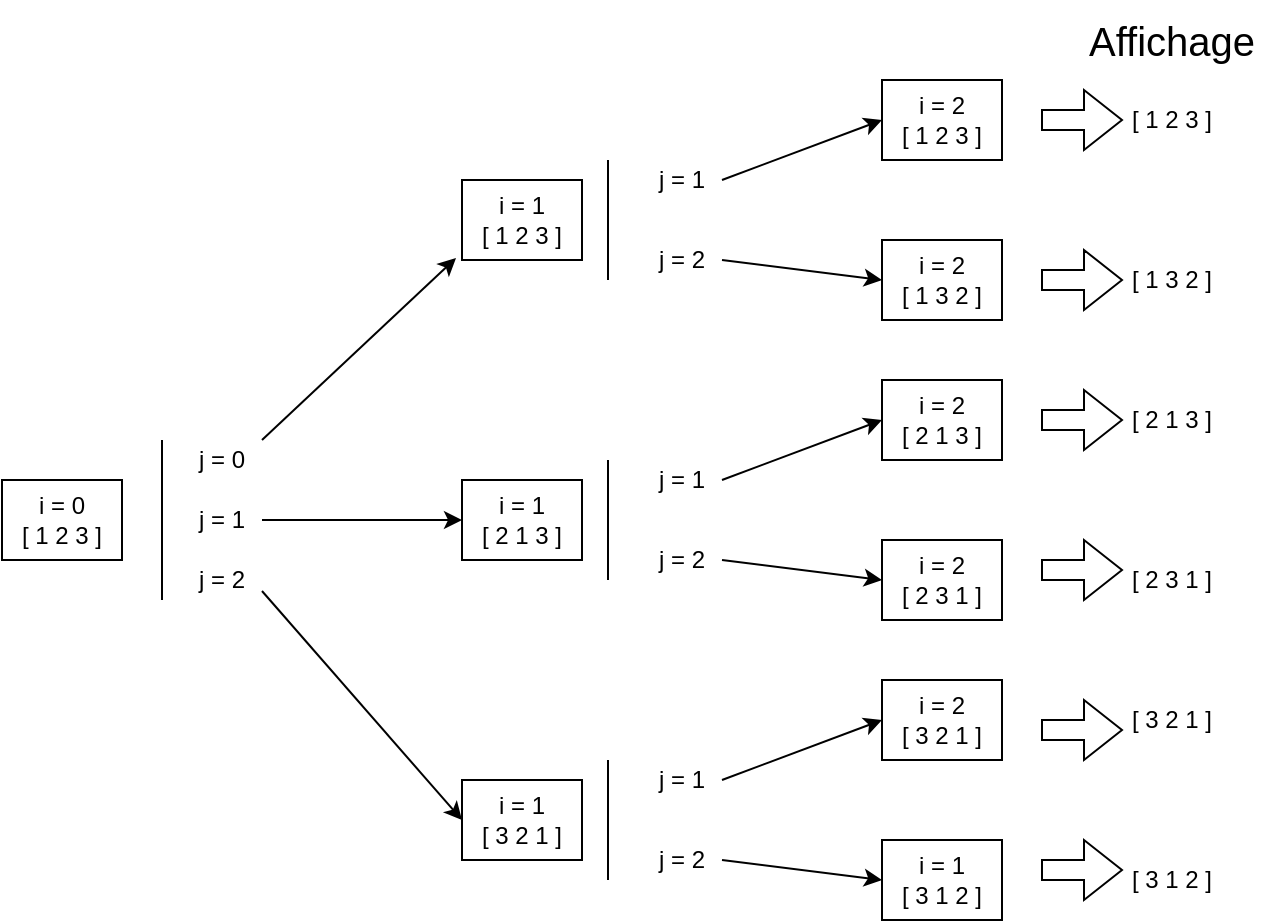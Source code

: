 <mxfile version="10.5.9" type="device"><diagram id="QmDXMV3yetcPnCxBYLZM" name="Page-1"><mxGraphModel dx="1074" dy="591" grid="1" gridSize="10" guides="1" tooltips="1" connect="1" arrows="1" fold="1" page="1" pageScale="1" pageWidth="827" pageHeight="1169" math="0" shadow="0"><root><mxCell id="0"/><mxCell id="1" parent="0"/><mxCell id="A3drYRCHj01lkz_lUEL2-3" value="&lt;div&gt;i = 0&lt;/div&gt;&lt;div&gt;[ 1 2 3 ]&lt;br&gt;&lt;/div&gt;" style="rounded=0;whiteSpace=wrap;html=1;" vertex="1" parent="1"><mxGeometry x="110" y="250" width="60" height="40" as="geometry"/></mxCell><mxCell id="A3drYRCHj01lkz_lUEL2-4" value="&lt;div&gt;i = 1&lt;br&gt;&lt;/div&gt;&lt;div&gt;[ 1 2 3 ]&lt;br&gt;&lt;/div&gt;" style="rounded=0;whiteSpace=wrap;html=1;" vertex="1" parent="1"><mxGeometry x="340" y="100" width="60" height="40" as="geometry"/></mxCell><mxCell id="A3drYRCHj01lkz_lUEL2-5" value="" style="endArrow=none;html=1;" edge="1" parent="1"><mxGeometry width="50" height="50" relative="1" as="geometry"><mxPoint x="190" y="310" as="sourcePoint"/><mxPoint x="190" y="230" as="targetPoint"/></mxGeometry></mxCell><mxCell id="A3drYRCHj01lkz_lUEL2-6" value="j = 0" style="text;html=1;strokeColor=none;fillColor=none;align=center;verticalAlign=middle;whiteSpace=wrap;rounded=0;" vertex="1" parent="1"><mxGeometry x="200" y="230" width="40" height="20" as="geometry"/></mxCell><mxCell id="A3drYRCHj01lkz_lUEL2-7" value="j = 1" style="text;html=1;strokeColor=none;fillColor=none;align=center;verticalAlign=middle;whiteSpace=wrap;rounded=0;" vertex="1" parent="1"><mxGeometry x="200" y="260" width="40" height="20" as="geometry"/></mxCell><mxCell id="A3drYRCHj01lkz_lUEL2-8" value="&lt;div&gt;j = 2&lt;/div&gt;" style="text;html=1;strokeColor=none;fillColor=none;align=center;verticalAlign=middle;whiteSpace=wrap;rounded=0;" vertex="1" parent="1"><mxGeometry x="200" y="290" width="40" height="20" as="geometry"/></mxCell><mxCell id="A3drYRCHj01lkz_lUEL2-9" value="&lt;div&gt;i = 1&lt;br&gt;&lt;/div&gt;&lt;div&gt;[ 2 1 3 ]&lt;br&gt;&lt;/div&gt;" style="rounded=0;whiteSpace=wrap;html=1;" vertex="1" parent="1"><mxGeometry x="340" y="250" width="60" height="40" as="geometry"/></mxCell><mxCell id="A3drYRCHj01lkz_lUEL2-10" value="&lt;div&gt;i = 1&lt;br&gt;&lt;/div&gt;&lt;div&gt;[ 3 2 1 ]&lt;br&gt;&lt;/div&gt;" style="rounded=0;whiteSpace=wrap;html=1;" vertex="1" parent="1"><mxGeometry x="340" y="400" width="60" height="40" as="geometry"/></mxCell><mxCell id="A3drYRCHj01lkz_lUEL2-11" value="" style="endArrow=none;html=1;" edge="1" parent="1"><mxGeometry width="50" height="50" relative="1" as="geometry"><mxPoint x="413" y="150" as="sourcePoint"/><mxPoint x="413" y="90" as="targetPoint"/></mxGeometry></mxCell><mxCell id="A3drYRCHj01lkz_lUEL2-12" value="j = 1" style="text;html=1;strokeColor=none;fillColor=none;align=center;verticalAlign=middle;whiteSpace=wrap;rounded=0;" vertex="1" parent="1"><mxGeometry x="430" y="90" width="40" height="20" as="geometry"/></mxCell><mxCell id="A3drYRCHj01lkz_lUEL2-13" value="j = 2" style="text;html=1;strokeColor=none;fillColor=none;align=center;verticalAlign=middle;whiteSpace=wrap;rounded=0;" vertex="1" parent="1"><mxGeometry x="430" y="130" width="40" height="20" as="geometry"/></mxCell><mxCell id="A3drYRCHj01lkz_lUEL2-14" value="" style="endArrow=none;html=1;" edge="1" parent="1"><mxGeometry width="50" height="50" relative="1" as="geometry"><mxPoint x="413" y="300" as="sourcePoint"/><mxPoint x="413" y="240" as="targetPoint"/></mxGeometry></mxCell><mxCell id="A3drYRCHj01lkz_lUEL2-15" value="j = 1" style="text;html=1;strokeColor=none;fillColor=none;align=center;verticalAlign=middle;whiteSpace=wrap;rounded=0;" vertex="1" parent="1"><mxGeometry x="430" y="240" width="40" height="20" as="geometry"/></mxCell><mxCell id="A3drYRCHj01lkz_lUEL2-16" value="j = 2" style="text;html=1;strokeColor=none;fillColor=none;align=center;verticalAlign=middle;whiteSpace=wrap;rounded=0;" vertex="1" parent="1"><mxGeometry x="430" y="280" width="40" height="20" as="geometry"/></mxCell><mxCell id="A3drYRCHj01lkz_lUEL2-17" value="" style="endArrow=none;html=1;" edge="1" parent="1"><mxGeometry width="50" height="50" relative="1" as="geometry"><mxPoint x="413" y="450" as="sourcePoint"/><mxPoint x="413" y="390" as="targetPoint"/></mxGeometry></mxCell><mxCell id="A3drYRCHj01lkz_lUEL2-18" value="j = 1" style="text;html=1;strokeColor=none;fillColor=none;align=center;verticalAlign=middle;whiteSpace=wrap;rounded=0;" vertex="1" parent="1"><mxGeometry x="430" y="390" width="40" height="20" as="geometry"/></mxCell><mxCell id="A3drYRCHj01lkz_lUEL2-19" value="j = 2" style="text;html=1;strokeColor=none;fillColor=none;align=center;verticalAlign=middle;whiteSpace=wrap;rounded=0;" vertex="1" parent="1"><mxGeometry x="430" y="430" width="40" height="20" as="geometry"/></mxCell><mxCell id="A3drYRCHj01lkz_lUEL2-20" value="&lt;div&gt;i = 2&lt;br&gt;&lt;/div&gt;&lt;div&gt;[ 1 2 3 ]&lt;br&gt;&lt;/div&gt;" style="rounded=0;whiteSpace=wrap;html=1;" vertex="1" parent="1"><mxGeometry x="550" y="50" width="60" height="40" as="geometry"/></mxCell><mxCell id="A3drYRCHj01lkz_lUEL2-21" value="&lt;div&gt;i = 2&lt;br&gt;&lt;/div&gt;&lt;div&gt;[ 1 3 2 ]&lt;br&gt;&lt;/div&gt;" style="rounded=0;whiteSpace=wrap;html=1;" vertex="1" parent="1"><mxGeometry x="550" y="130" width="60" height="40" as="geometry"/></mxCell><mxCell id="A3drYRCHj01lkz_lUEL2-22" value="" style="endArrow=classic;html=1;entryX=-0.05;entryY=0.975;entryDx=0;entryDy=0;entryPerimeter=0;" edge="1" parent="1" target="A3drYRCHj01lkz_lUEL2-4"><mxGeometry width="50" height="50" relative="1" as="geometry"><mxPoint x="240" y="230" as="sourcePoint"/><mxPoint x="290" y="180" as="targetPoint"/></mxGeometry></mxCell><mxCell id="A3drYRCHj01lkz_lUEL2-24" value="" style="endArrow=classic;html=1;entryX=0;entryY=0.5;entryDx=0;entryDy=0;" edge="1" parent="1" target="A3drYRCHj01lkz_lUEL2-9"><mxGeometry width="50" height="50" relative="1" as="geometry"><mxPoint x="240" y="270" as="sourcePoint"/><mxPoint x="340" y="184.5" as="targetPoint"/></mxGeometry></mxCell><mxCell id="A3drYRCHj01lkz_lUEL2-25" value="" style="endArrow=classic;html=1;entryX=0;entryY=0.5;entryDx=0;entryDy=0;" edge="1" parent="1" target="A3drYRCHj01lkz_lUEL2-10"><mxGeometry width="50" height="50" relative="1" as="geometry"><mxPoint x="240" y="305.5" as="sourcePoint"/><mxPoint x="337" y="214.5" as="targetPoint"/></mxGeometry></mxCell><mxCell id="A3drYRCHj01lkz_lUEL2-26" value="" style="endArrow=classic;html=1;entryX=0;entryY=0.5;entryDx=0;entryDy=0;exitX=1;exitY=0.5;exitDx=0;exitDy=0;" edge="1" parent="1" source="A3drYRCHj01lkz_lUEL2-12" target="A3drYRCHj01lkz_lUEL2-20"><mxGeometry width="50" height="50" relative="1" as="geometry"><mxPoint x="250" y="240" as="sourcePoint"/><mxPoint x="347" y="149" as="targetPoint"/></mxGeometry></mxCell><mxCell id="A3drYRCHj01lkz_lUEL2-27" value="" style="endArrow=classic;html=1;entryX=0;entryY=0.5;entryDx=0;entryDy=0;exitX=1;exitY=0.5;exitDx=0;exitDy=0;" edge="1" parent="1" source="A3drYRCHj01lkz_lUEL2-13" target="A3drYRCHj01lkz_lUEL2-21"><mxGeometry width="50" height="50" relative="1" as="geometry"><mxPoint x="480" y="110" as="sourcePoint"/><mxPoint x="560" y="80" as="targetPoint"/></mxGeometry></mxCell><mxCell id="A3drYRCHj01lkz_lUEL2-28" value="&lt;div&gt;i = 2&lt;br&gt;&lt;/div&gt;&lt;div&gt;[ 2 1 3 ]&lt;br&gt;&lt;/div&gt;" style="rounded=0;whiteSpace=wrap;html=1;" vertex="1" parent="1"><mxGeometry x="550" y="200" width="60" height="40" as="geometry"/></mxCell><mxCell id="A3drYRCHj01lkz_lUEL2-29" value="&lt;div&gt;i = 2&lt;br&gt;&lt;/div&gt;&lt;div&gt;[ 2 3 1 ]&lt;br&gt;&lt;/div&gt;" style="rounded=0;whiteSpace=wrap;html=1;" vertex="1" parent="1"><mxGeometry x="550" y="280" width="60" height="40" as="geometry"/></mxCell><mxCell id="A3drYRCHj01lkz_lUEL2-30" value="" style="endArrow=classic;html=1;entryX=0;entryY=0.5;entryDx=0;entryDy=0;exitX=1;exitY=0.5;exitDx=0;exitDy=0;" edge="1" parent="1" target="A3drYRCHj01lkz_lUEL2-28"><mxGeometry width="50" height="50" relative="1" as="geometry"><mxPoint x="470" y="250" as="sourcePoint"/><mxPoint x="347" y="299" as="targetPoint"/></mxGeometry></mxCell><mxCell id="A3drYRCHj01lkz_lUEL2-31" value="" style="endArrow=classic;html=1;entryX=0;entryY=0.5;entryDx=0;entryDy=0;exitX=1;exitY=0.5;exitDx=0;exitDy=0;" edge="1" parent="1" target="A3drYRCHj01lkz_lUEL2-29"><mxGeometry width="50" height="50" relative="1" as="geometry"><mxPoint x="470" y="290" as="sourcePoint"/><mxPoint x="560" y="230" as="targetPoint"/></mxGeometry></mxCell><mxCell id="A3drYRCHj01lkz_lUEL2-32" value="&lt;div&gt;i = 2&lt;br&gt;&lt;/div&gt;&lt;div&gt;[ 3 2 1 ]&lt;br&gt;&lt;/div&gt;" style="rounded=0;whiteSpace=wrap;html=1;" vertex="1" parent="1"><mxGeometry x="550" y="350" width="60" height="40" as="geometry"/></mxCell><mxCell id="A3drYRCHj01lkz_lUEL2-33" value="&lt;div&gt;i = 1&lt;br&gt;&lt;/div&gt;&lt;div&gt;[ 3 1 2 ]&lt;br&gt;&lt;/div&gt;" style="rounded=0;whiteSpace=wrap;html=1;" vertex="1" parent="1"><mxGeometry x="550" y="430" width="60" height="40" as="geometry"/></mxCell><mxCell id="A3drYRCHj01lkz_lUEL2-34" value="" style="endArrow=classic;html=1;entryX=0;entryY=0.5;entryDx=0;entryDy=0;exitX=1;exitY=0.5;exitDx=0;exitDy=0;" edge="1" parent="1" target="A3drYRCHj01lkz_lUEL2-32"><mxGeometry width="50" height="50" relative="1" as="geometry"><mxPoint x="470" y="400" as="sourcePoint"/><mxPoint x="347" y="449" as="targetPoint"/></mxGeometry></mxCell><mxCell id="A3drYRCHj01lkz_lUEL2-35" value="" style="endArrow=classic;html=1;entryX=0;entryY=0.5;entryDx=0;entryDy=0;exitX=1;exitY=0.5;exitDx=0;exitDy=0;" edge="1" parent="1" target="A3drYRCHj01lkz_lUEL2-33"><mxGeometry width="50" height="50" relative="1" as="geometry"><mxPoint x="470" y="440" as="sourcePoint"/><mxPoint x="560" y="380" as="targetPoint"/></mxGeometry></mxCell><mxCell id="A3drYRCHj01lkz_lUEL2-37" value="[ 1 2 3 ]" style="text;html=1;strokeColor=none;fillColor=none;align=center;verticalAlign=middle;whiteSpace=wrap;rounded=0;" vertex="1" parent="1"><mxGeometry x="670" y="60" width="50" height="20" as="geometry"/></mxCell><mxCell id="A3drYRCHj01lkz_lUEL2-39" value="[ 1 3 2 ]" style="text;html=1;strokeColor=none;fillColor=none;align=center;verticalAlign=middle;whiteSpace=wrap;rounded=0;" vertex="1" parent="1"><mxGeometry x="670" y="140" width="50" height="20" as="geometry"/></mxCell><mxCell id="A3drYRCHj01lkz_lUEL2-40" value="[ 2 1 3 ]" style="text;html=1;strokeColor=none;fillColor=none;align=center;verticalAlign=middle;whiteSpace=wrap;rounded=0;" vertex="1" parent="1"><mxGeometry x="670" y="210" width="50" height="20" as="geometry"/></mxCell><mxCell id="A3drYRCHj01lkz_lUEL2-41" value="[ 2 3 1 ]" style="text;html=1;strokeColor=none;fillColor=none;align=center;verticalAlign=middle;whiteSpace=wrap;rounded=0;" vertex="1" parent="1"><mxGeometry x="670" y="290" width="50" height="20" as="geometry"/></mxCell><mxCell id="A3drYRCHj01lkz_lUEL2-42" value="[ 3 2 1 ]" style="text;html=1;strokeColor=none;fillColor=none;align=center;verticalAlign=middle;whiteSpace=wrap;rounded=0;" vertex="1" parent="1"><mxGeometry x="670" y="360" width="50" height="20" as="geometry"/></mxCell><mxCell id="A3drYRCHj01lkz_lUEL2-43" value="[ 3 1 2 ]" style="text;html=1;strokeColor=none;fillColor=none;align=center;verticalAlign=middle;whiteSpace=wrap;rounded=0;" vertex="1" parent="1"><mxGeometry x="670" y="440" width="50" height="20" as="geometry"/></mxCell><mxCell id="A3drYRCHj01lkz_lUEL2-45" value="" style="html=1;shadow=0;dashed=0;align=center;verticalAlign=middle;shape=mxgraph.arrows2.arrow;dy=0.67;dx=19;notch=0;" vertex="1" parent="1"><mxGeometry x="630" y="55" width="40" height="30" as="geometry"/></mxCell><mxCell id="A3drYRCHj01lkz_lUEL2-46" value="" style="html=1;shadow=0;dashed=0;align=center;verticalAlign=middle;shape=mxgraph.arrows2.arrow;dy=0.67;dx=19;notch=0;" vertex="1" parent="1"><mxGeometry x="630" y="135" width="40" height="30" as="geometry"/></mxCell><mxCell id="A3drYRCHj01lkz_lUEL2-47" value="" style="html=1;shadow=0;dashed=0;align=center;verticalAlign=middle;shape=mxgraph.arrows2.arrow;dy=0.67;dx=19;notch=0;" vertex="1" parent="1"><mxGeometry x="630" y="205" width="40" height="30" as="geometry"/></mxCell><mxCell id="A3drYRCHj01lkz_lUEL2-48" value="" style="html=1;shadow=0;dashed=0;align=center;verticalAlign=middle;shape=mxgraph.arrows2.arrow;dy=0.67;dx=19;notch=0;" vertex="1" parent="1"><mxGeometry x="630" y="280" width="40" height="30" as="geometry"/></mxCell><mxCell id="A3drYRCHj01lkz_lUEL2-49" value="" style="html=1;shadow=0;dashed=0;align=center;verticalAlign=middle;shape=mxgraph.arrows2.arrow;dy=0.67;dx=19;notch=0;" vertex="1" parent="1"><mxGeometry x="630" y="360" width="40" height="30" as="geometry"/></mxCell><mxCell id="A3drYRCHj01lkz_lUEL2-50" value="" style="html=1;shadow=0;dashed=0;align=center;verticalAlign=middle;shape=mxgraph.arrows2.arrow;dy=0.67;dx=19;notch=0;" vertex="1" parent="1"><mxGeometry x="630" y="430" width="40" height="30" as="geometry"/></mxCell><mxCell id="A3drYRCHj01lkz_lUEL2-52" value="&lt;font style=&quot;font-size: 20px&quot;&gt;Affichage&lt;/font&gt;" style="text;html=1;strokeColor=none;fillColor=none;align=center;verticalAlign=middle;whiteSpace=wrap;rounded=0;" vertex="1" parent="1"><mxGeometry x="645" y="10" width="100" height="40" as="geometry"/></mxCell></root></mxGraphModel></diagram></mxfile>